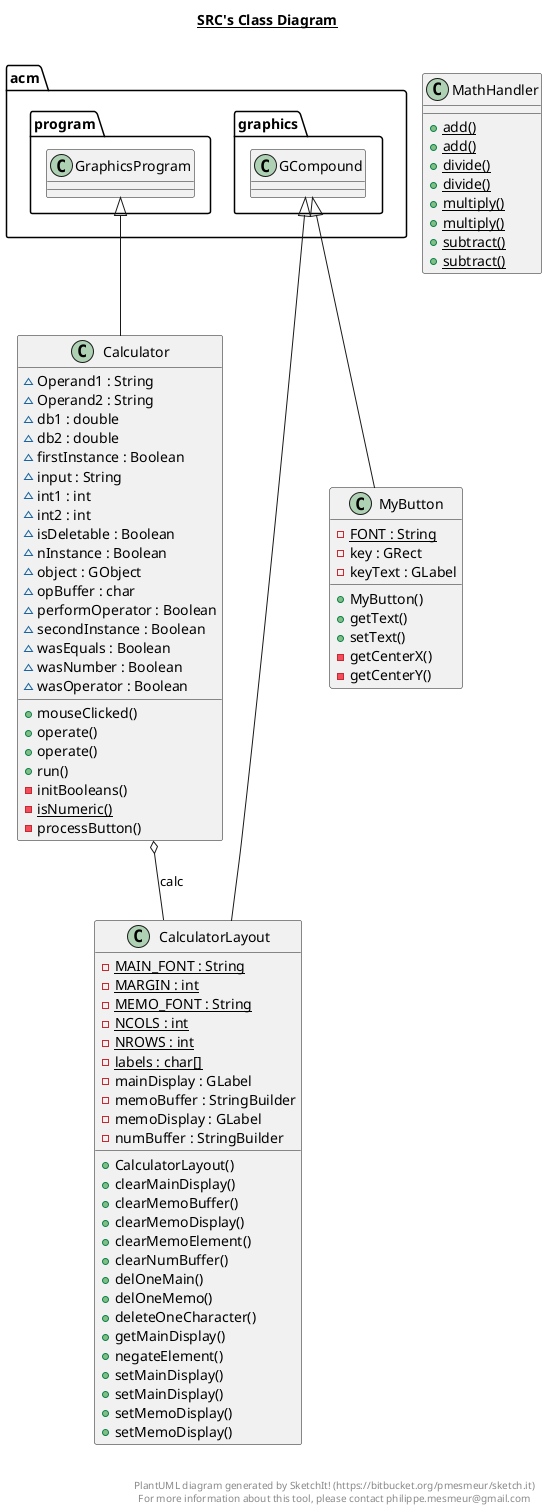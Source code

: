 @startuml

title __SRC's Class Diagram__\n


    class Calculator {
        ~ Operand1 : String
        ~ Operand2 : String
        ~ db1 : double
        ~ db2 : double
        ~ firstInstance : Boolean
        ~ input : String
        ~ int1 : int
        ~ int2 : int
        ~ isDeletable : Boolean
        ~ nInstance : Boolean
        ~ object : GObject
        ~ opBuffer : char
        ~ performOperator : Boolean
        ~ secondInstance : Boolean
        ~ wasEquals : Boolean
        ~ wasNumber : Boolean
        ~ wasOperator : Boolean
        + mouseClicked()
        + operate()
        + operate()
        + run()
        - initBooleans()
        {static} - isNumeric()
        - processButton()
    }

  


    class CalculatorLayout {
        {static} - MAIN_FONT : String
        {static} - MARGIN : int
        {static} - MEMO_FONT : String
        {static} - NCOLS : int
        {static} - NROWS : int
        {static} - labels : char[]
        - mainDisplay : GLabel
        - memoBuffer : StringBuilder
        - memoDisplay : GLabel
        - numBuffer : StringBuilder
        + CalculatorLayout()
        + clearMainDisplay()
        + clearMemoBuffer()
        + clearMemoDisplay()
        + clearMemoElement()
        + clearNumBuffer()
        + delOneMain()
        + delOneMemo()
        + deleteOneCharacter()
        + getMainDisplay()
        + negateElement()
        + setMainDisplay()
        + setMainDisplay()
        + setMemoDisplay()
        + setMemoDisplay()
    }

  


    class MathHandler {
        {static} + add()
        {static} + add()
        {static} + divide()
        {static} + divide()
        {static} + multiply()
        {static} + multiply()
        {static} + subtract()
        {static} + subtract()
    }

  


    class MyButton {
        {static} - FONT : String
        - key : GRect
        - keyText : GLabel
        + MyButton()
        + getText()
        + setText()
        - getCenterX()
        - getCenterY()
    }

  

  Calculator -up-|> acm.program.GraphicsProgram
  Calculator o-- CalculatorLayout : calc
  CalculatorLayout -up-|> acm.graphics.GCompound
  MyButton -up-|> acm.graphics.GCompound


right footer


PlantUML diagram generated by SketchIt! (https://bitbucket.org/pmesmeur/sketch.it)
For more information about this tool, please contact philippe.mesmeur@gmail.com
endfooter

@enduml
